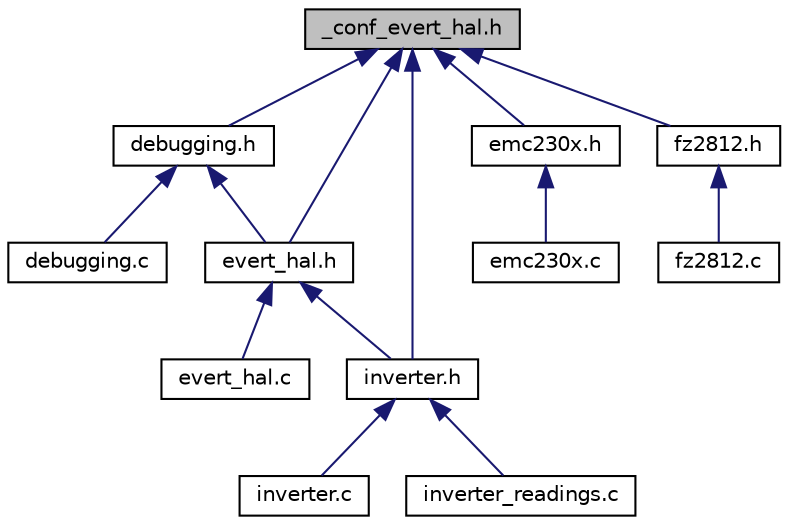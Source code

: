 digraph "_conf_evert_hal.h"
{
 // LATEX_PDF_SIZE
  edge [fontname="Helvetica",fontsize="10",labelfontname="Helvetica",labelfontsize="10"];
  node [fontname="Helvetica",fontsize="10",shape=record];
  Node1 [label="_conf_evert_hal.h",height=0.2,width=0.4,color="black", fillcolor="grey75", style="filled", fontcolor="black",tooltip=" "];
  Node1 -> Node2 [dir="back",color="midnightblue",fontsize="10",style="solid"];
  Node2 [label="debugging.h",height=0.2,width=0.4,color="black", fillcolor="white", style="filled",URL="$debugging_8h.html",tooltip=" "];
  Node2 -> Node3 [dir="back",color="midnightblue",fontsize="10",style="solid"];
  Node3 [label="debugging.c",height=0.2,width=0.4,color="black", fillcolor="white", style="filled",URL="$debugging_8c.html",tooltip=" "];
  Node2 -> Node4 [dir="back",color="midnightblue",fontsize="10",style="solid"];
  Node4 [label="evert_hal.h",height=0.2,width=0.4,color="black", fillcolor="white", style="filled",URL="$evert__hal_8h.html",tooltip=" "];
  Node4 -> Node5 [dir="back",color="midnightblue",fontsize="10",style="solid"];
  Node5 [label="evert_hal.c",height=0.2,width=0.4,color="black", fillcolor="white", style="filled",URL="$evert__hal_8c.html",tooltip=" "];
  Node4 -> Node6 [dir="back",color="midnightblue",fontsize="10",style="solid"];
  Node6 [label="inverter.h",height=0.2,width=0.4,color="black", fillcolor="white", style="filled",URL="$inverter_8h.html",tooltip=" "];
  Node6 -> Node7 [dir="back",color="midnightblue",fontsize="10",style="solid"];
  Node7 [label="inverter.c",height=0.2,width=0.4,color="black", fillcolor="white", style="filled",URL="$inverter_8c.html",tooltip=" "];
  Node6 -> Node8 [dir="back",color="midnightblue",fontsize="10",style="solid"];
  Node8 [label="inverter_readings.c",height=0.2,width=0.4,color="black", fillcolor="white", style="filled",URL="$inverter__readings_8c.html",tooltip=" "];
  Node1 -> Node9 [dir="back",color="midnightblue",fontsize="10",style="solid"];
  Node9 [label="emc230x.h",height=0.2,width=0.4,color="black", fillcolor="white", style="filled",URL="$emc230x_8h.html",tooltip=" "];
  Node9 -> Node10 [dir="back",color="midnightblue",fontsize="10",style="solid"];
  Node10 [label="emc230x.c",height=0.2,width=0.4,color="black", fillcolor="white", style="filled",URL="$emc230x_8c.html",tooltip=" "];
  Node1 -> Node4 [dir="back",color="midnightblue",fontsize="10",style="solid"];
  Node1 -> Node11 [dir="back",color="midnightblue",fontsize="10",style="solid"];
  Node11 [label="fz2812.h",height=0.2,width=0.4,color="black", fillcolor="white", style="filled",URL="$fz2812_8h.html",tooltip=" "];
  Node11 -> Node12 [dir="back",color="midnightblue",fontsize="10",style="solid"];
  Node12 [label="fz2812.c",height=0.2,width=0.4,color="black", fillcolor="white", style="filled",URL="$fz2812_8c.html",tooltip=" "];
  Node1 -> Node6 [dir="back",color="midnightblue",fontsize="10",style="solid"];
}

